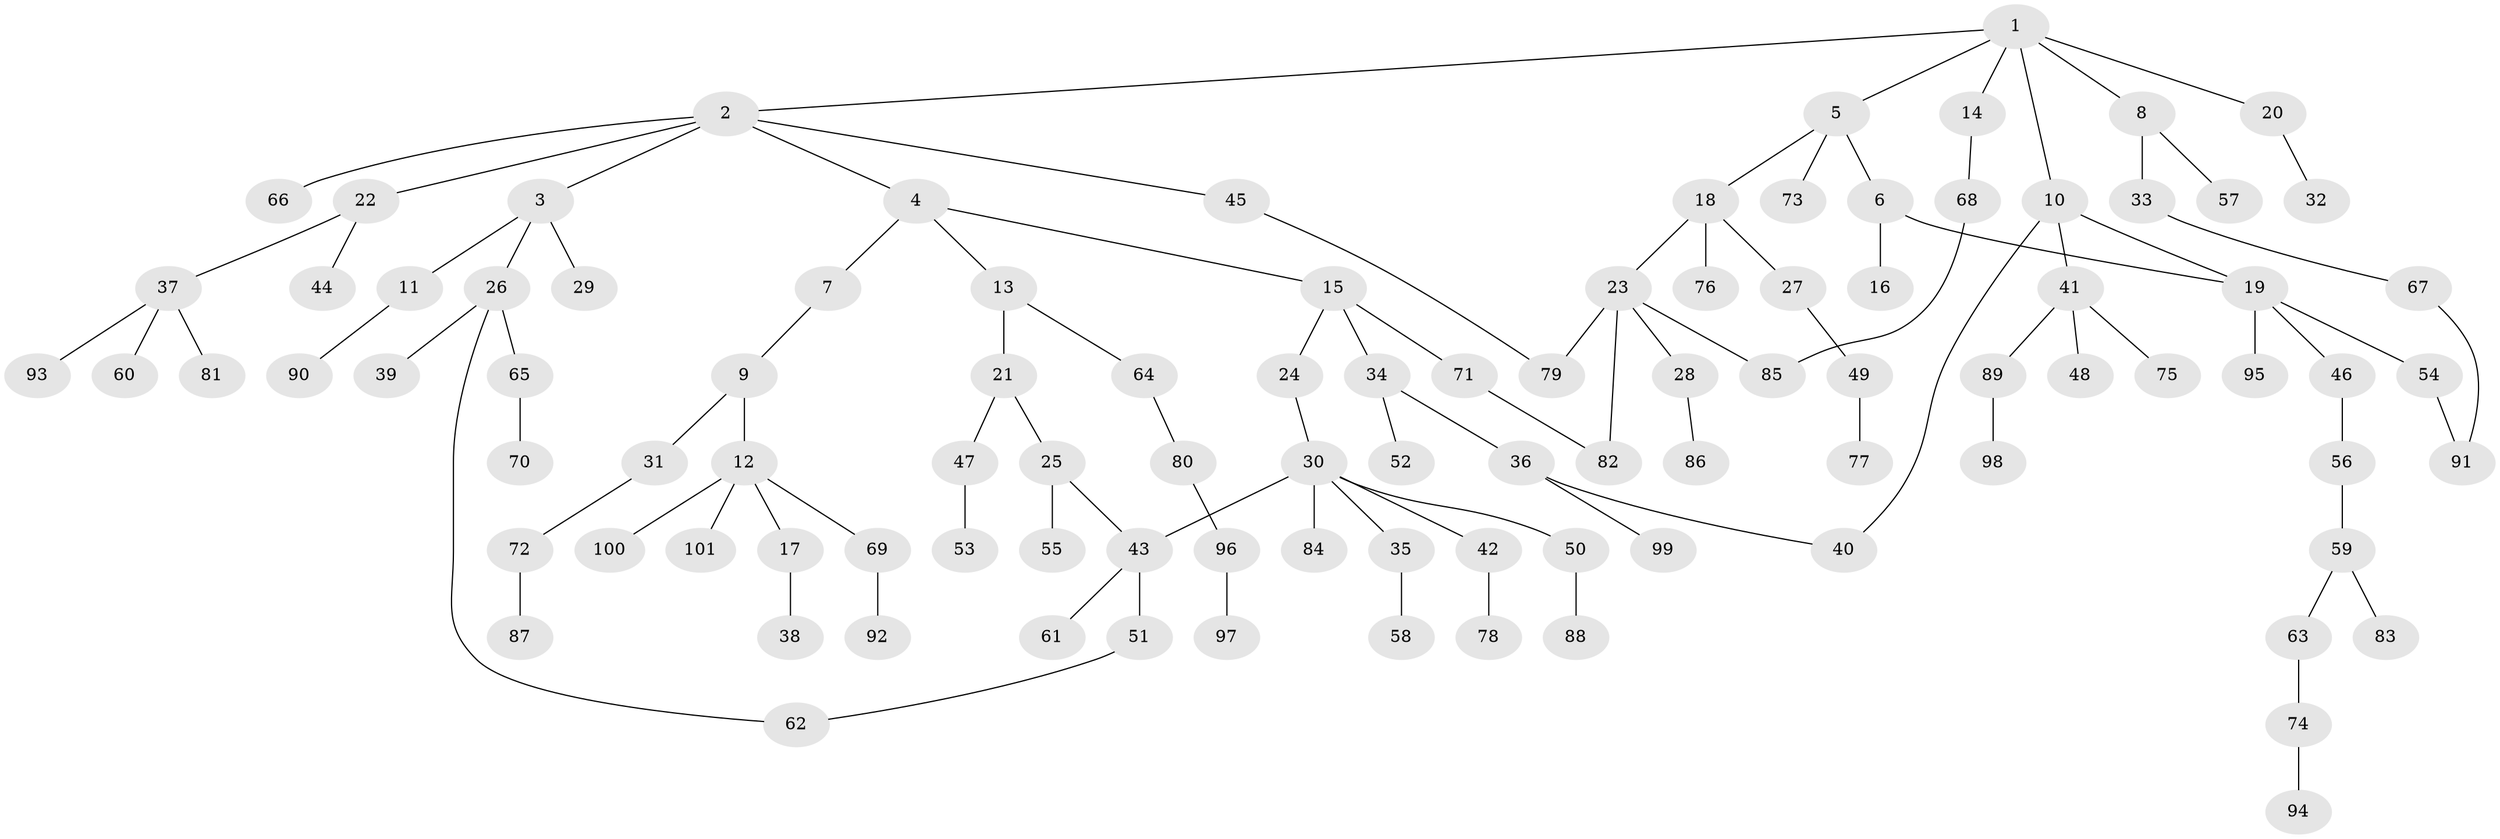 // coarse degree distribution, {6: 0.046153846153846156, 7: 0.015384615384615385, 3: 0.13846153846153847, 5: 0.046153846153846156, 2: 0.2923076923076923, 4: 0.046153846153846156, 1: 0.4153846153846154}
// Generated by graph-tools (version 1.1) at 2025/41/03/06/25 10:41:26]
// undirected, 101 vertices, 108 edges
graph export_dot {
graph [start="1"]
  node [color=gray90,style=filled];
  1;
  2;
  3;
  4;
  5;
  6;
  7;
  8;
  9;
  10;
  11;
  12;
  13;
  14;
  15;
  16;
  17;
  18;
  19;
  20;
  21;
  22;
  23;
  24;
  25;
  26;
  27;
  28;
  29;
  30;
  31;
  32;
  33;
  34;
  35;
  36;
  37;
  38;
  39;
  40;
  41;
  42;
  43;
  44;
  45;
  46;
  47;
  48;
  49;
  50;
  51;
  52;
  53;
  54;
  55;
  56;
  57;
  58;
  59;
  60;
  61;
  62;
  63;
  64;
  65;
  66;
  67;
  68;
  69;
  70;
  71;
  72;
  73;
  74;
  75;
  76;
  77;
  78;
  79;
  80;
  81;
  82;
  83;
  84;
  85;
  86;
  87;
  88;
  89;
  90;
  91;
  92;
  93;
  94;
  95;
  96;
  97;
  98;
  99;
  100;
  101;
  1 -- 2;
  1 -- 5;
  1 -- 8;
  1 -- 10;
  1 -- 14;
  1 -- 20;
  2 -- 3;
  2 -- 4;
  2 -- 22;
  2 -- 45;
  2 -- 66;
  3 -- 11;
  3 -- 26;
  3 -- 29;
  4 -- 7;
  4 -- 13;
  4 -- 15;
  5 -- 6;
  5 -- 18;
  5 -- 73;
  6 -- 16;
  6 -- 19;
  7 -- 9;
  8 -- 33;
  8 -- 57;
  9 -- 12;
  9 -- 31;
  10 -- 19;
  10 -- 41;
  10 -- 40;
  11 -- 90;
  12 -- 17;
  12 -- 69;
  12 -- 100;
  12 -- 101;
  13 -- 21;
  13 -- 64;
  14 -- 68;
  15 -- 24;
  15 -- 34;
  15 -- 71;
  17 -- 38;
  18 -- 23;
  18 -- 27;
  18 -- 76;
  19 -- 46;
  19 -- 54;
  19 -- 95;
  20 -- 32;
  21 -- 25;
  21 -- 47;
  22 -- 37;
  22 -- 44;
  23 -- 28;
  23 -- 79;
  23 -- 82;
  23 -- 85;
  24 -- 30;
  25 -- 55;
  25 -- 43;
  26 -- 39;
  26 -- 62;
  26 -- 65;
  27 -- 49;
  28 -- 86;
  30 -- 35;
  30 -- 42;
  30 -- 43;
  30 -- 50;
  30 -- 84;
  31 -- 72;
  33 -- 67;
  34 -- 36;
  34 -- 52;
  35 -- 58;
  36 -- 40;
  36 -- 99;
  37 -- 60;
  37 -- 81;
  37 -- 93;
  41 -- 48;
  41 -- 75;
  41 -- 89;
  42 -- 78;
  43 -- 51;
  43 -- 61;
  45 -- 79;
  46 -- 56;
  47 -- 53;
  49 -- 77;
  50 -- 88;
  51 -- 62;
  54 -- 91;
  56 -- 59;
  59 -- 63;
  59 -- 83;
  63 -- 74;
  64 -- 80;
  65 -- 70;
  67 -- 91;
  68 -- 85;
  69 -- 92;
  71 -- 82;
  72 -- 87;
  74 -- 94;
  80 -- 96;
  89 -- 98;
  96 -- 97;
}
